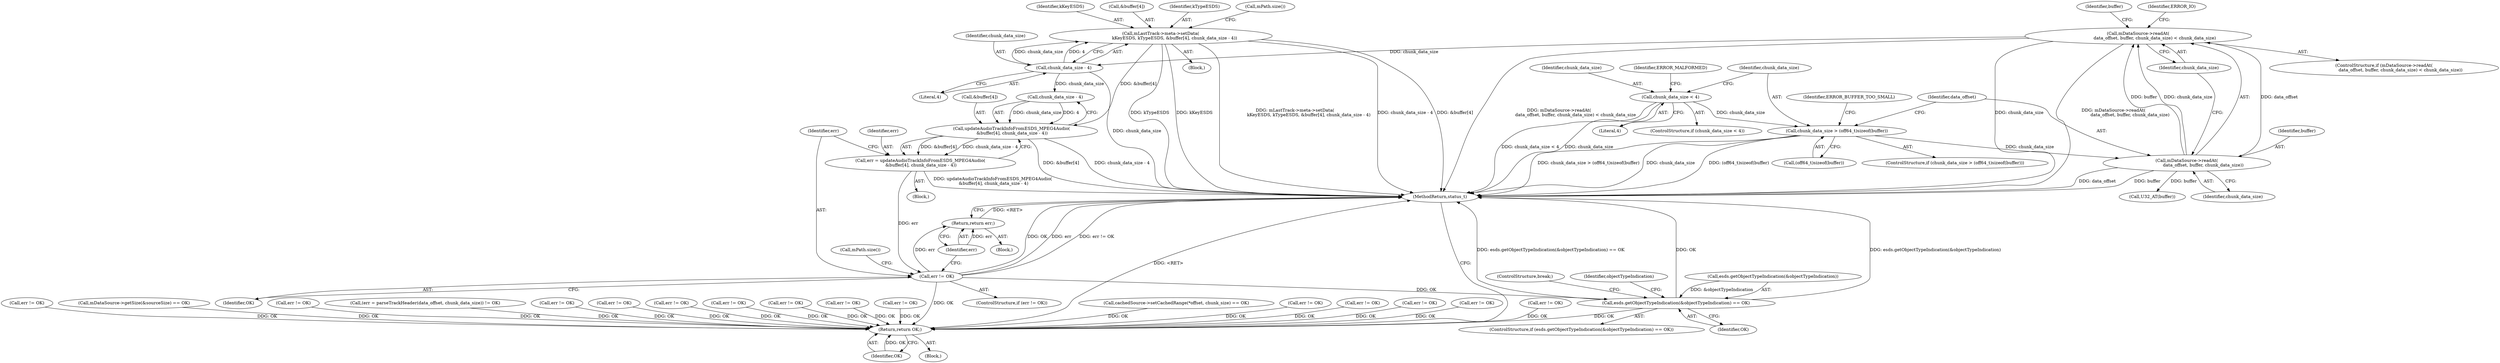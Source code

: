 digraph "0_Android_e7142a0703bc93f75e213e96ebc19000022afed9@array" {
"1002283" [label="(Call,mLastTrack->meta->setData(\n                    kKeyESDS, kTypeESDS, &buffer[4], chunk_data_size - 4))"];
"1002290" [label="(Call,chunk_data_size - 4)"];
"1002260" [label="(Call,mDataSource->readAt(\n                        data_offset, buffer, chunk_data_size) < chunk_data_size)"];
"1002261" [label="(Call,mDataSource->readAt(\n                        data_offset, buffer, chunk_data_size))"];
"1002250" [label="(Call,chunk_data_size > (off64_t)sizeof(buffer))"];
"1002242" [label="(Call,chunk_data_size < 4)"];
"1002313" [label="(Call,updateAudioTrackInfoFromESDS_MPEG4Audio(\n &buffer[4], chunk_data_size - 4))"];
"1002311" [label="(Call,err = updateAudioTrackInfoFromESDS_MPEG4Audio(\n &buffer[4], chunk_data_size - 4))"];
"1002322" [label="(Call,err != OK)"];
"1002326" [label="(Return,return err;)"];
"1002348" [label="(Call,esds.getObjectTypeIndication(&objectTypeIndication) == OK)"];
"1003273" [label="(Return,return OK;)"];
"1002348" [label="(Call,esds.getObjectTypeIndication(&objectTypeIndication) == OK)"];
"1000420" [label="(Call,cachedSource->setCachedRange(*offset, chunk_size) == OK)"];
"1003214" [label="(Call,err != OK)"];
"1001684" [label="(Call,err != OK)"];
"1002250" [label="(Call,chunk_data_size > (off64_t)sizeof(buffer))"];
"1002331" [label="(Call,mPath.size())"];
"1003273" [label="(Return,return OK;)"];
"1002265" [label="(Identifier,chunk_data_size)"];
"1001940" [label="(Call,err != OK)"];
"1002284" [label="(Identifier,kKeyESDS)"];
"1002179" [label="(Call,err != OK)"];
"1002321" [label="(ControlStructure,if (err != OK))"];
"1002258" [label="(Identifier,ERROR_BUFFER_TOO_SMALL)"];
"1002261" [label="(Call,mDataSource->readAt(\n                        data_offset, buffer, chunk_data_size))"];
"1002290" [label="(Call,chunk_data_size - 4)"];
"1002286" [label="(Call,&buffer[4])"];
"1000525" [label="(Call,err != OK)"];
"1002148" [label="(Call,err != OK)"];
"1002263" [label="(Identifier,buffer)"];
"1002325" [label="(Block,)"];
"1002241" [label="(ControlStructure,if (chunk_data_size < 4))"];
"1002366" [label="(ControlStructure,break;)"];
"1001895" [label="(Call,err != OK)"];
"1000597" [label="(Call,err != OK)"];
"1002285" [label="(Identifier,kTypeESDS)"];
"1002312" [label="(Identifier,err)"];
"1002251" [label="(Identifier,chunk_data_size)"];
"1000193" [label="(Call,mDataSource->getSize(&sourceSize) == OK)"];
"1002259" [label="(ControlStructure,if (mDataSource->readAt(\n                        data_offset, buffer, chunk_data_size) < chunk_data_size))"];
"1002309" [label="(Block,)"];
"1001864" [label="(Call,err != OK)"];
"1002264" [label="(Identifier,chunk_data_size)"];
"1002244" [label="(Literal,4)"];
"1001032" [label="(Call,(err = parseTrackHeader(data_offset, chunk_data_size)) != OK)"];
"1002576" [label="(Call,err != OK)"];
"1002327" [label="(Identifier,err)"];
"1003274" [label="(Identifier,OK)"];
"1002318" [label="(Call,chunk_data_size - 4)"];
"1001543" [label="(Call,err != OK)"];
"1002611" [label="(Call,err != OK)"];
"1002311" [label="(Call,err = updateAudioTrackInfoFromESDS_MPEG4Audio(\n &buffer[4], chunk_data_size - 4))"];
"1002323" [label="(Identifier,err)"];
"1002252" [label="(Call,(off64_t)sizeof(buffer))"];
"1002326" [label="(Return,return err;)"];
"1002349" [label="(Call,esds.getObjectTypeIndication(&objectTypeIndication))"];
"1002249" [label="(ControlStructure,if (chunk_data_size > (off64_t)sizeof(buffer)))"];
"1002357" [label="(Identifier,objectTypeIndication)"];
"1002247" [label="(Identifier,ERROR_MALFORMED)"];
"1002262" [label="(Identifier,data_offset)"];
"1002324" [label="(Identifier,OK)"];
"1003275" [label="(MethodReturn,status_t)"];
"1002117" [label="(Call,err != OK)"];
"1002236" [label="(Block,)"];
"1002313" [label="(Call,updateAudioTrackInfoFromESDS_MPEG4Audio(\n &buffer[4], chunk_data_size - 4))"];
"1002242" [label="(Call,chunk_data_size < 4)"];
"1002272" [label="(Identifier,buffer)"];
"1001824" [label="(Call,err != OK)"];
"1002347" [label="(ControlStructure,if (esds.getObjectTypeIndication(&objectTypeIndication) == OK))"];
"1002314" [label="(Call,&buffer[4])"];
"1002283" [label="(Call,mLastTrack->meta->setData(\n                    kKeyESDS, kTypeESDS, &buffer[4], chunk_data_size - 4))"];
"1002271" [label="(Call,U32_AT(buffer))"];
"1002292" [label="(Literal,4)"];
"1002243" [label="(Identifier,chunk_data_size)"];
"1002296" [label="(Call,mPath.size())"];
"1002260" [label="(Call,mDataSource->readAt(\n                        data_offset, buffer, chunk_data_size) < chunk_data_size)"];
"1002291" [label="(Identifier,chunk_data_size)"];
"1002322" [label="(Call,err != OK)"];
"1000106" [label="(Block,)"];
"1002352" [label="(Identifier,OK)"];
"1002268" [label="(Identifier,ERROR_IO)"];
"1002283" -> "1002236"  [label="AST: "];
"1002283" -> "1002290"  [label="CFG: "];
"1002284" -> "1002283"  [label="AST: "];
"1002285" -> "1002283"  [label="AST: "];
"1002286" -> "1002283"  [label="AST: "];
"1002290" -> "1002283"  [label="AST: "];
"1002296" -> "1002283"  [label="CFG: "];
"1002283" -> "1003275"  [label="DDG: chunk_data_size - 4"];
"1002283" -> "1003275"  [label="DDG: &buffer[4]"];
"1002283" -> "1003275"  [label="DDG: kTypeESDS"];
"1002283" -> "1003275"  [label="DDG: kKeyESDS"];
"1002283" -> "1003275"  [label="DDG: mLastTrack->meta->setData(\n                    kKeyESDS, kTypeESDS, &buffer[4], chunk_data_size - 4)"];
"1002290" -> "1002283"  [label="DDG: chunk_data_size"];
"1002290" -> "1002283"  [label="DDG: 4"];
"1002283" -> "1002313"  [label="DDG: &buffer[4]"];
"1002290" -> "1002292"  [label="CFG: "];
"1002291" -> "1002290"  [label="AST: "];
"1002292" -> "1002290"  [label="AST: "];
"1002290" -> "1003275"  [label="DDG: chunk_data_size"];
"1002260" -> "1002290"  [label="DDG: chunk_data_size"];
"1002290" -> "1002318"  [label="DDG: chunk_data_size"];
"1002260" -> "1002259"  [label="AST: "];
"1002260" -> "1002265"  [label="CFG: "];
"1002261" -> "1002260"  [label="AST: "];
"1002265" -> "1002260"  [label="AST: "];
"1002268" -> "1002260"  [label="CFG: "];
"1002272" -> "1002260"  [label="CFG: "];
"1002260" -> "1003275"  [label="DDG: mDataSource->readAt(\n                        data_offset, buffer, chunk_data_size) < chunk_data_size"];
"1002260" -> "1003275"  [label="DDG: chunk_data_size"];
"1002260" -> "1003275"  [label="DDG: mDataSource->readAt(\n                        data_offset, buffer, chunk_data_size)"];
"1002261" -> "1002260"  [label="DDG: data_offset"];
"1002261" -> "1002260"  [label="DDG: buffer"];
"1002261" -> "1002260"  [label="DDG: chunk_data_size"];
"1002261" -> "1002264"  [label="CFG: "];
"1002262" -> "1002261"  [label="AST: "];
"1002263" -> "1002261"  [label="AST: "];
"1002264" -> "1002261"  [label="AST: "];
"1002265" -> "1002261"  [label="CFG: "];
"1002261" -> "1003275"  [label="DDG: data_offset"];
"1002261" -> "1003275"  [label="DDG: buffer"];
"1002250" -> "1002261"  [label="DDG: chunk_data_size"];
"1002261" -> "1002271"  [label="DDG: buffer"];
"1002250" -> "1002249"  [label="AST: "];
"1002250" -> "1002252"  [label="CFG: "];
"1002251" -> "1002250"  [label="AST: "];
"1002252" -> "1002250"  [label="AST: "];
"1002258" -> "1002250"  [label="CFG: "];
"1002262" -> "1002250"  [label="CFG: "];
"1002250" -> "1003275"  [label="DDG: (off64_t)sizeof(buffer)"];
"1002250" -> "1003275"  [label="DDG: chunk_data_size > (off64_t)sizeof(buffer)"];
"1002250" -> "1003275"  [label="DDG: chunk_data_size"];
"1002242" -> "1002250"  [label="DDG: chunk_data_size"];
"1002242" -> "1002241"  [label="AST: "];
"1002242" -> "1002244"  [label="CFG: "];
"1002243" -> "1002242"  [label="AST: "];
"1002244" -> "1002242"  [label="AST: "];
"1002247" -> "1002242"  [label="CFG: "];
"1002251" -> "1002242"  [label="CFG: "];
"1002242" -> "1003275"  [label="DDG: chunk_data_size < 4"];
"1002242" -> "1003275"  [label="DDG: chunk_data_size"];
"1002313" -> "1002311"  [label="AST: "];
"1002313" -> "1002318"  [label="CFG: "];
"1002314" -> "1002313"  [label="AST: "];
"1002318" -> "1002313"  [label="AST: "];
"1002311" -> "1002313"  [label="CFG: "];
"1002313" -> "1003275"  [label="DDG: chunk_data_size - 4"];
"1002313" -> "1003275"  [label="DDG: &buffer[4]"];
"1002313" -> "1002311"  [label="DDG: &buffer[4]"];
"1002313" -> "1002311"  [label="DDG: chunk_data_size - 4"];
"1002318" -> "1002313"  [label="DDG: chunk_data_size"];
"1002318" -> "1002313"  [label="DDG: 4"];
"1002311" -> "1002309"  [label="AST: "];
"1002312" -> "1002311"  [label="AST: "];
"1002323" -> "1002311"  [label="CFG: "];
"1002311" -> "1003275"  [label="DDG: updateAudioTrackInfoFromESDS_MPEG4Audio(\n &buffer[4], chunk_data_size - 4)"];
"1002311" -> "1002322"  [label="DDG: err"];
"1002322" -> "1002321"  [label="AST: "];
"1002322" -> "1002324"  [label="CFG: "];
"1002323" -> "1002322"  [label="AST: "];
"1002324" -> "1002322"  [label="AST: "];
"1002327" -> "1002322"  [label="CFG: "];
"1002331" -> "1002322"  [label="CFG: "];
"1002322" -> "1003275"  [label="DDG: OK"];
"1002322" -> "1003275"  [label="DDG: err"];
"1002322" -> "1003275"  [label="DDG: err != OK"];
"1002322" -> "1002326"  [label="DDG: err"];
"1002322" -> "1002348"  [label="DDG: OK"];
"1002322" -> "1003273"  [label="DDG: OK"];
"1002326" -> "1002325"  [label="AST: "];
"1002326" -> "1002327"  [label="CFG: "];
"1002327" -> "1002326"  [label="AST: "];
"1003275" -> "1002326"  [label="CFG: "];
"1002326" -> "1003275"  [label="DDG: <RET>"];
"1002327" -> "1002326"  [label="DDG: err"];
"1002348" -> "1002347"  [label="AST: "];
"1002348" -> "1002352"  [label="CFG: "];
"1002349" -> "1002348"  [label="AST: "];
"1002352" -> "1002348"  [label="AST: "];
"1002357" -> "1002348"  [label="CFG: "];
"1002366" -> "1002348"  [label="CFG: "];
"1002348" -> "1003275"  [label="DDG: esds.getObjectTypeIndication(&objectTypeIndication) == OK"];
"1002348" -> "1003275"  [label="DDG: OK"];
"1002348" -> "1003275"  [label="DDG: esds.getObjectTypeIndication(&objectTypeIndication)"];
"1002349" -> "1002348"  [label="DDG: &objectTypeIndication"];
"1002348" -> "1003273"  [label="DDG: OK"];
"1003273" -> "1000106"  [label="AST: "];
"1003273" -> "1003274"  [label="CFG: "];
"1003274" -> "1003273"  [label="AST: "];
"1003275" -> "1003273"  [label="CFG: "];
"1003273" -> "1003275"  [label="DDG: <RET>"];
"1003274" -> "1003273"  [label="DDG: OK"];
"1001684" -> "1003273"  [label="DDG: OK"];
"1001543" -> "1003273"  [label="DDG: OK"];
"1001940" -> "1003273"  [label="DDG: OK"];
"1001895" -> "1003273"  [label="DDG: OK"];
"1000420" -> "1003273"  [label="DDG: OK"];
"1000597" -> "1003273"  [label="DDG: OK"];
"1002179" -> "1003273"  [label="DDG: OK"];
"1002117" -> "1003273"  [label="DDG: OK"];
"1003214" -> "1003273"  [label="DDG: OK"];
"1001032" -> "1003273"  [label="DDG: OK"];
"1000193" -> "1003273"  [label="DDG: OK"];
"1000525" -> "1003273"  [label="DDG: OK"];
"1002148" -> "1003273"  [label="DDG: OK"];
"1001864" -> "1003273"  [label="DDG: OK"];
"1001824" -> "1003273"  [label="DDG: OK"];
"1002576" -> "1003273"  [label="DDG: OK"];
"1002611" -> "1003273"  [label="DDG: OK"];
}
